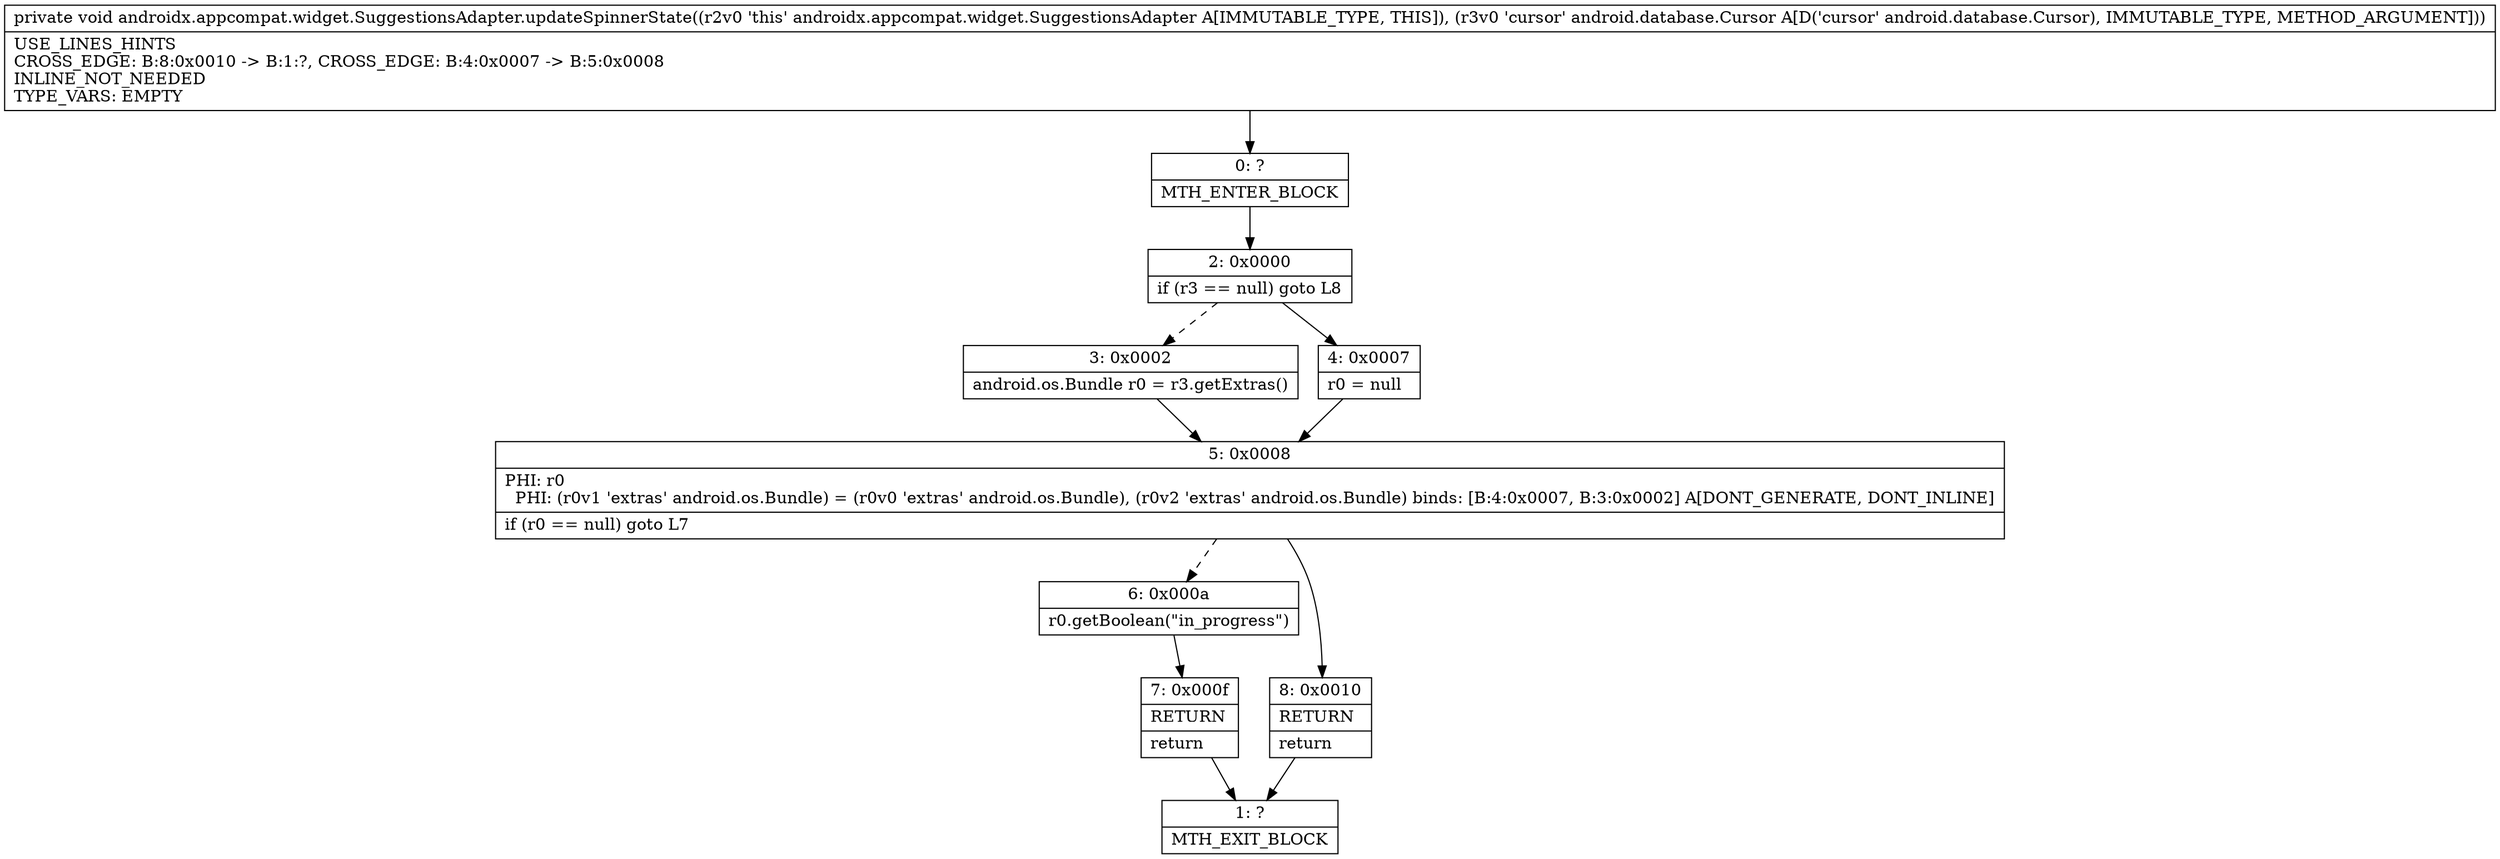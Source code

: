 digraph "CFG forandroidx.appcompat.widget.SuggestionsAdapter.updateSpinnerState(Landroid\/database\/Cursor;)V" {
Node_0 [shape=record,label="{0\:\ ?|MTH_ENTER_BLOCK\l}"];
Node_2 [shape=record,label="{2\:\ 0x0000|if (r3 == null) goto L8\l}"];
Node_3 [shape=record,label="{3\:\ 0x0002|android.os.Bundle r0 = r3.getExtras()\l}"];
Node_5 [shape=record,label="{5\:\ 0x0008|PHI: r0 \l  PHI: (r0v1 'extras' android.os.Bundle) = (r0v0 'extras' android.os.Bundle), (r0v2 'extras' android.os.Bundle) binds: [B:4:0x0007, B:3:0x0002] A[DONT_GENERATE, DONT_INLINE]\l|if (r0 == null) goto L7\l}"];
Node_6 [shape=record,label="{6\:\ 0x000a|r0.getBoolean(\"in_progress\")\l}"];
Node_7 [shape=record,label="{7\:\ 0x000f|RETURN\l|return\l}"];
Node_1 [shape=record,label="{1\:\ ?|MTH_EXIT_BLOCK\l}"];
Node_8 [shape=record,label="{8\:\ 0x0010|RETURN\l|return\l}"];
Node_4 [shape=record,label="{4\:\ 0x0007|r0 = null\l}"];
MethodNode[shape=record,label="{private void androidx.appcompat.widget.SuggestionsAdapter.updateSpinnerState((r2v0 'this' androidx.appcompat.widget.SuggestionsAdapter A[IMMUTABLE_TYPE, THIS]), (r3v0 'cursor' android.database.Cursor A[D('cursor' android.database.Cursor), IMMUTABLE_TYPE, METHOD_ARGUMENT]))  | USE_LINES_HINTS\lCROSS_EDGE: B:8:0x0010 \-\> B:1:?, CROSS_EDGE: B:4:0x0007 \-\> B:5:0x0008\lINLINE_NOT_NEEDED\lTYPE_VARS: EMPTY\l}"];
MethodNode -> Node_0;Node_0 -> Node_2;
Node_2 -> Node_3[style=dashed];
Node_2 -> Node_4;
Node_3 -> Node_5;
Node_5 -> Node_6[style=dashed];
Node_5 -> Node_8;
Node_6 -> Node_7;
Node_7 -> Node_1;
Node_8 -> Node_1;
Node_4 -> Node_5;
}

